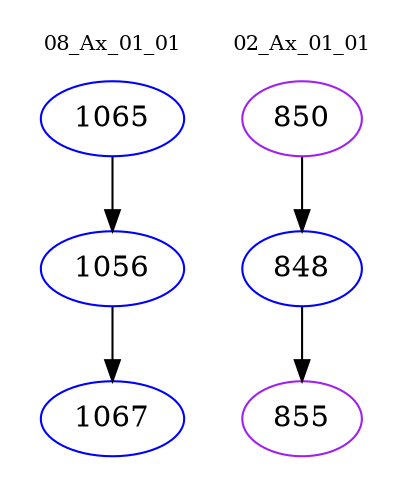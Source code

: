 digraph{
subgraph cluster_0 {
color = white
label = "08_Ax_01_01";
fontsize=10;
T0_1065 [label="1065", color="blue"]
T0_1065 -> T0_1056 [color="black"]
T0_1056 [label="1056", color="blue"]
T0_1056 -> T0_1067 [color="black"]
T0_1067 [label="1067", color="blue"]
}
subgraph cluster_1 {
color = white
label = "02_Ax_01_01";
fontsize=10;
T1_850 [label="850", color="purple"]
T1_850 -> T1_848 [color="black"]
T1_848 [label="848", color="blue"]
T1_848 -> T1_855 [color="black"]
T1_855 [label="855", color="purple"]
}
}
